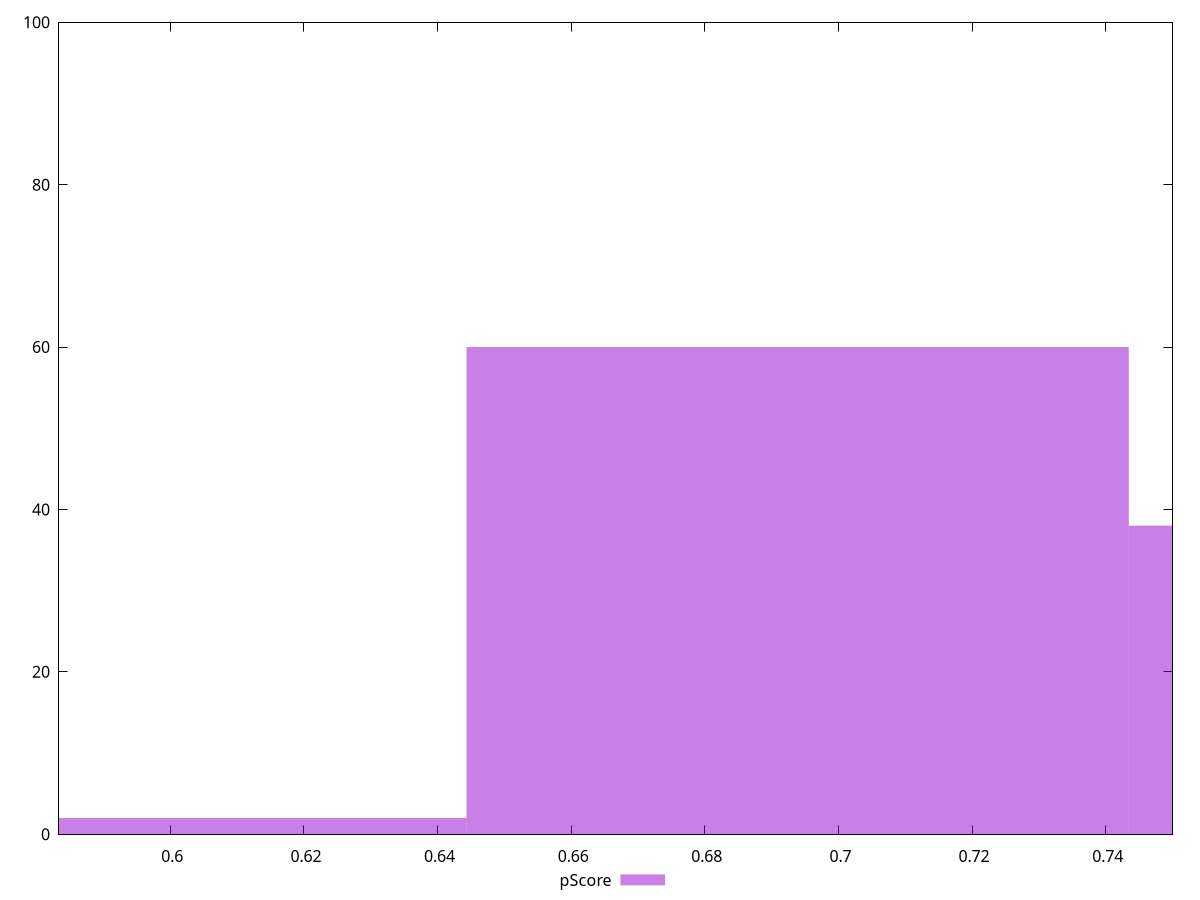 reset

$pScore <<EOF
0.6938975109609306 60
0.7930257268124921 38
0.594769295109369 2
EOF

set key outside below
set boxwidth 0.09912821585156151
set xrange [0.5833333333333334:0.75]
set yrange [0:100]
set trange [0:100]
set style fill transparent solid 0.5 noborder
set terminal svg size 640, 490 enhanced background rgb 'white'
set output "reports/report_00033_2021-03-01T14-23-16.841Z/unused-css-rules/samples/astro/pScore/histogram.svg"

plot $pScore title "pScore" with boxes

reset
